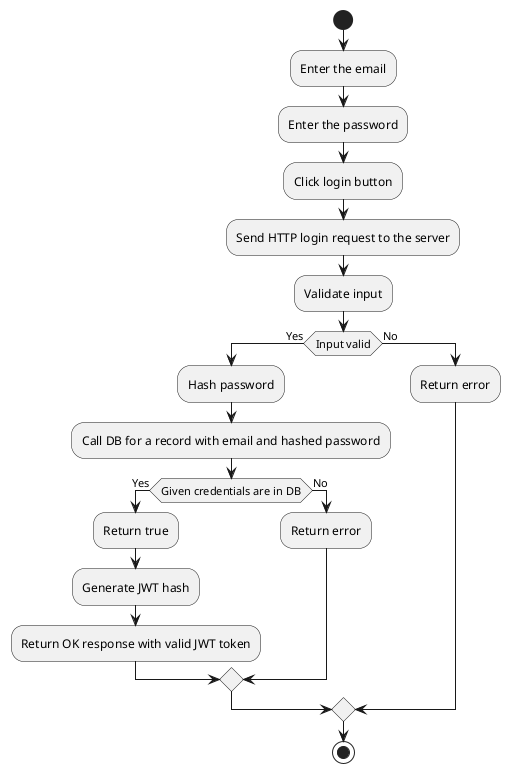 @startuml
start
:Enter the email;
:Enter the password;
:Click login button;
:Send HTTP login request to the server;
:Validate input;
if (Input valid) then
 ->Yes;
 :Hash password;
 :Call DB for a record with email and hashed password;
 if (Given credentials are in DB) then
  ->Yes;
  :Return true;
  :Generate JWT hash;
  :Return OK response with valid JWT token;
 else
  ->No;
  :Return error;
 endif
else
 -> No;
 :Return error;
endif
stop
@enduml
